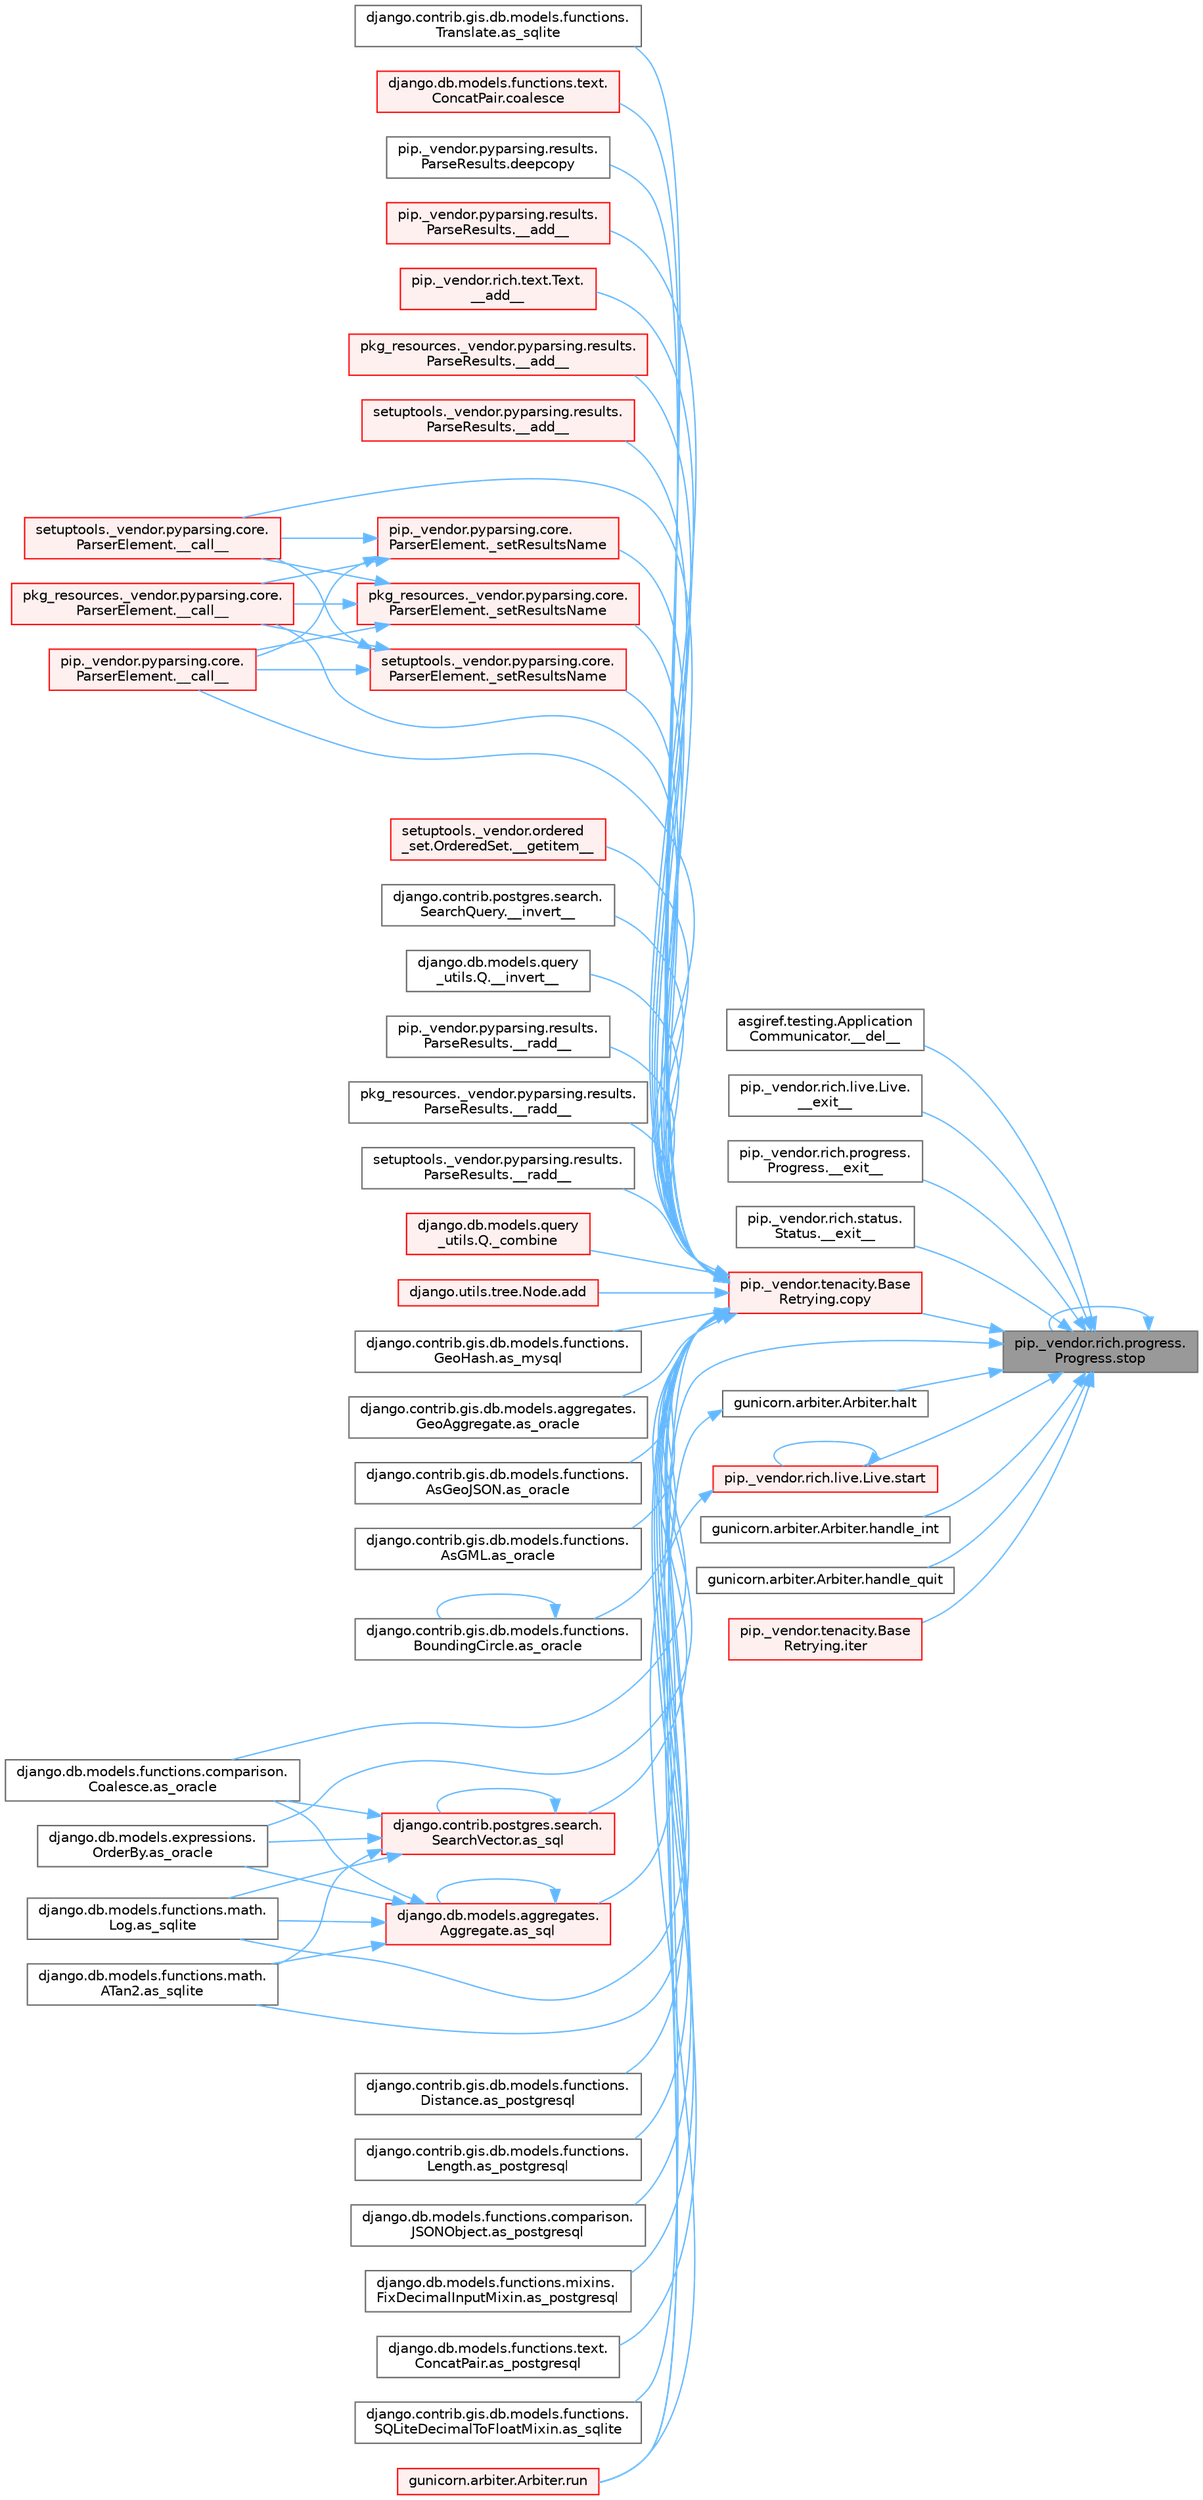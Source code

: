 digraph "pip._vendor.rich.progress.Progress.stop"
{
 // LATEX_PDF_SIZE
  bgcolor="transparent";
  edge [fontname=Helvetica,fontsize=10,labelfontname=Helvetica,labelfontsize=10];
  node [fontname=Helvetica,fontsize=10,shape=box,height=0.2,width=0.4];
  rankdir="RL";
  Node1 [id="Node000001",label="pip._vendor.rich.progress.\lProgress.stop",height=0.2,width=0.4,color="gray40", fillcolor="grey60", style="filled", fontcolor="black",tooltip=" "];
  Node1 -> Node2 [id="edge1_Node000001_Node000002",dir="back",color="steelblue1",style="solid",tooltip=" "];
  Node2 [id="Node000002",label="asgiref.testing.Application\lCommunicator.__del__",height=0.2,width=0.4,color="grey40", fillcolor="white", style="filled",URL="$classasgiref_1_1testing_1_1_application_communicator.html#ad1e7504202fc0e77462288ef0d24f12d",tooltip=" "];
  Node1 -> Node3 [id="edge2_Node000001_Node000003",dir="back",color="steelblue1",style="solid",tooltip=" "];
  Node3 [id="Node000003",label="pip._vendor.rich.live.Live.\l__exit__",height=0.2,width=0.4,color="grey40", fillcolor="white", style="filled",URL="$classpip_1_1__vendor_1_1rich_1_1live_1_1_live.html#ad2c0c523844059a1131851d7cab4fddb",tooltip=" "];
  Node1 -> Node4 [id="edge3_Node000001_Node000004",dir="back",color="steelblue1",style="solid",tooltip=" "];
  Node4 [id="Node000004",label="pip._vendor.rich.progress.\lProgress.__exit__",height=0.2,width=0.4,color="grey40", fillcolor="white", style="filled",URL="$classpip_1_1__vendor_1_1rich_1_1progress_1_1_progress.html#a5f5ac8f61763352a757bf03480233094",tooltip=" "];
  Node1 -> Node5 [id="edge4_Node000001_Node000005",dir="back",color="steelblue1",style="solid",tooltip=" "];
  Node5 [id="Node000005",label="pip._vendor.rich.status.\lStatus.__exit__",height=0.2,width=0.4,color="grey40", fillcolor="white", style="filled",URL="$classpip_1_1__vendor_1_1rich_1_1status_1_1_status.html#a460bb8d74c675078838735370c96324b",tooltip=" "];
  Node1 -> Node6 [id="edge5_Node000001_Node000006",dir="back",color="steelblue1",style="solid",tooltip=" "];
  Node6 [id="Node000006",label="pip._vendor.tenacity.Base\lRetrying.copy",height=0.2,width=0.4,color="red", fillcolor="#FFF0F0", style="filled",URL="$classpip_1_1__vendor_1_1tenacity_1_1_base_retrying.html#a3b3c595a4448cf55ebb3d1f3660bea88",tooltip=" "];
  Node6 -> Node7 [id="edge6_Node000006_Node000007",dir="back",color="steelblue1",style="solid",tooltip=" "];
  Node7 [id="Node000007",label="pip._vendor.pyparsing.results.\lParseResults.__add__",height=0.2,width=0.4,color="red", fillcolor="#FFF0F0", style="filled",URL="$classpip_1_1__vendor_1_1pyparsing_1_1results_1_1_parse_results.html#a3d042ec44a5277aec415d0527b3aa0f2",tooltip=" "];
  Node6 -> Node9 [id="edge7_Node000006_Node000009",dir="back",color="steelblue1",style="solid",tooltip=" "];
  Node9 [id="Node000009",label="pip._vendor.rich.text.Text.\l__add__",height=0.2,width=0.4,color="red", fillcolor="#FFF0F0", style="filled",URL="$classpip_1_1__vendor_1_1rich_1_1text_1_1_text.html#a53ddbcca645bcd523cc7875ede6a2691",tooltip=" "];
  Node6 -> Node10 [id="edge8_Node000006_Node000010",dir="back",color="steelblue1",style="solid",tooltip=" "];
  Node10 [id="Node000010",label="pkg_resources._vendor.pyparsing.results.\lParseResults.__add__",height=0.2,width=0.4,color="red", fillcolor="#FFF0F0", style="filled",URL="$classpkg__resources_1_1__vendor_1_1pyparsing_1_1results_1_1_parse_results.html#aac08c0df1060499bad944971ca3442b9",tooltip=" "];
  Node6 -> Node11 [id="edge9_Node000006_Node000011",dir="back",color="steelblue1",style="solid",tooltip=" "];
  Node11 [id="Node000011",label="setuptools._vendor.pyparsing.results.\lParseResults.__add__",height=0.2,width=0.4,color="red", fillcolor="#FFF0F0", style="filled",URL="$classsetuptools_1_1__vendor_1_1pyparsing_1_1results_1_1_parse_results.html#afddc4e6ba70870fb80a50fb1f12f43e3",tooltip=" "];
  Node6 -> Node12 [id="edge10_Node000006_Node000012",dir="back",color="steelblue1",style="solid",tooltip=" "];
  Node12 [id="Node000012",label="pip._vendor.pyparsing.core.\lParserElement.__call__",height=0.2,width=0.4,color="red", fillcolor="#FFF0F0", style="filled",URL="$classpip_1_1__vendor_1_1pyparsing_1_1core_1_1_parser_element.html#a2f5f22bc974026e007e59ad948002d7d",tooltip=" "];
  Node6 -> Node15 [id="edge11_Node000006_Node000015",dir="back",color="steelblue1",style="solid",tooltip=" "];
  Node15 [id="Node000015",label="pkg_resources._vendor.pyparsing.core.\lParserElement.__call__",height=0.2,width=0.4,color="red", fillcolor="#FFF0F0", style="filled",URL="$classpkg__resources_1_1__vendor_1_1pyparsing_1_1core_1_1_parser_element.html#afcbb17119d97bfa6d626db404fc46c5d",tooltip=" "];
  Node6 -> Node16 [id="edge12_Node000006_Node000016",dir="back",color="steelblue1",style="solid",tooltip=" "];
  Node16 [id="Node000016",label="setuptools._vendor.pyparsing.core.\lParserElement.__call__",height=0.2,width=0.4,color="red", fillcolor="#FFF0F0", style="filled",URL="$classsetuptools_1_1__vendor_1_1pyparsing_1_1core_1_1_parser_element.html#a28d20326a3f54e2777adc97073328291",tooltip=" "];
  Node6 -> Node17 [id="edge13_Node000006_Node000017",dir="back",color="steelblue1",style="solid",tooltip=" "];
  Node17 [id="Node000017",label="setuptools._vendor.ordered\l_set.OrderedSet.__getitem__",height=0.2,width=0.4,color="red", fillcolor="#FFF0F0", style="filled",URL="$classsetuptools_1_1__vendor_1_1ordered__set_1_1_ordered_set.html#aaa8657c0e85788ac2555cc46176b060c",tooltip=" "];
  Node6 -> Node143 [id="edge14_Node000006_Node000143",dir="back",color="steelblue1",style="solid",tooltip=" "];
  Node143 [id="Node000143",label="django.contrib.postgres.search.\lSearchQuery.__invert__",height=0.2,width=0.4,color="grey40", fillcolor="white", style="filled",URL="$classdjango_1_1contrib_1_1postgres_1_1search_1_1_search_query.html#ac6a7b74e22559ee2d0e348855bb3d42f",tooltip=" "];
  Node6 -> Node144 [id="edge15_Node000006_Node000144",dir="back",color="steelblue1",style="solid",tooltip=" "];
  Node144 [id="Node000144",label="django.db.models.query\l_utils.Q.__invert__",height=0.2,width=0.4,color="grey40", fillcolor="white", style="filled",URL="$classdjango_1_1db_1_1models_1_1query__utils_1_1_q.html#aaeda3970880cceb191cb640593f80bdf",tooltip=" "];
  Node6 -> Node145 [id="edge16_Node000006_Node000145",dir="back",color="steelblue1",style="solid",tooltip=" "];
  Node145 [id="Node000145",label="pip._vendor.pyparsing.results.\lParseResults.__radd__",height=0.2,width=0.4,color="grey40", fillcolor="white", style="filled",URL="$classpip_1_1__vendor_1_1pyparsing_1_1results_1_1_parse_results.html#afe7d2f27df6497e29cb2cfcd08d8dd40",tooltip=" "];
  Node6 -> Node146 [id="edge17_Node000006_Node000146",dir="back",color="steelblue1",style="solid",tooltip=" "];
  Node146 [id="Node000146",label="pkg_resources._vendor.pyparsing.results.\lParseResults.__radd__",height=0.2,width=0.4,color="grey40", fillcolor="white", style="filled",URL="$classpkg__resources_1_1__vendor_1_1pyparsing_1_1results_1_1_parse_results.html#a7a988886fbf5c1a9187986384e4df86a",tooltip=" "];
  Node6 -> Node147 [id="edge18_Node000006_Node000147",dir="back",color="steelblue1",style="solid",tooltip=" "];
  Node147 [id="Node000147",label="setuptools._vendor.pyparsing.results.\lParseResults.__radd__",height=0.2,width=0.4,color="grey40", fillcolor="white", style="filled",URL="$classsetuptools_1_1__vendor_1_1pyparsing_1_1results_1_1_parse_results.html#ae4ccddd5f7c4b56e755d4742bc029335",tooltip=" "];
  Node6 -> Node148 [id="edge19_Node000006_Node000148",dir="back",color="steelblue1",style="solid",tooltip=" "];
  Node148 [id="Node000148",label="django.db.models.query\l_utils.Q._combine",height=0.2,width=0.4,color="red", fillcolor="#FFF0F0", style="filled",URL="$classdjango_1_1db_1_1models_1_1query__utils_1_1_q.html#ade621b98231b73615e1aa3a726560c55",tooltip=" "];
  Node6 -> Node161 [id="edge20_Node000006_Node000161",dir="back",color="steelblue1",style="solid",tooltip=" "];
  Node161 [id="Node000161",label="pip._vendor.pyparsing.core.\lParserElement._setResultsName",height=0.2,width=0.4,color="red", fillcolor="#FFF0F0", style="filled",URL="$classpip_1_1__vendor_1_1pyparsing_1_1core_1_1_parser_element.html#a4682554ec6560cf3d1060cba60212b54",tooltip=" "];
  Node161 -> Node12 [id="edge21_Node000161_Node000012",dir="back",color="steelblue1",style="solid",tooltip=" "];
  Node161 -> Node15 [id="edge22_Node000161_Node000015",dir="back",color="steelblue1",style="solid",tooltip=" "];
  Node161 -> Node16 [id="edge23_Node000161_Node000016",dir="back",color="steelblue1",style="solid",tooltip=" "];
  Node6 -> Node165 [id="edge24_Node000006_Node000165",dir="back",color="steelblue1",style="solid",tooltip=" "];
  Node165 [id="Node000165",label="pkg_resources._vendor.pyparsing.core.\lParserElement._setResultsName",height=0.2,width=0.4,color="red", fillcolor="#FFF0F0", style="filled",URL="$classpkg__resources_1_1__vendor_1_1pyparsing_1_1core_1_1_parser_element.html#a84c9abb71474719f0beed3a171d4d031",tooltip=" "];
  Node165 -> Node12 [id="edge25_Node000165_Node000012",dir="back",color="steelblue1",style="solid",tooltip=" "];
  Node165 -> Node15 [id="edge26_Node000165_Node000015",dir="back",color="steelblue1",style="solid",tooltip=" "];
  Node165 -> Node16 [id="edge27_Node000165_Node000016",dir="back",color="steelblue1",style="solid",tooltip=" "];
  Node6 -> Node166 [id="edge28_Node000006_Node000166",dir="back",color="steelblue1",style="solid",tooltip=" "];
  Node166 [id="Node000166",label="setuptools._vendor.pyparsing.core.\lParserElement._setResultsName",height=0.2,width=0.4,color="red", fillcolor="#FFF0F0", style="filled",URL="$classsetuptools_1_1__vendor_1_1pyparsing_1_1core_1_1_parser_element.html#ad1c3dd5ac98b4103f6c2a679005e141b",tooltip=" "];
  Node166 -> Node12 [id="edge29_Node000166_Node000012",dir="back",color="steelblue1",style="solid",tooltip=" "];
  Node166 -> Node15 [id="edge30_Node000166_Node000015",dir="back",color="steelblue1",style="solid",tooltip=" "];
  Node166 -> Node16 [id="edge31_Node000166_Node000016",dir="back",color="steelblue1",style="solid",tooltip=" "];
  Node6 -> Node167 [id="edge32_Node000006_Node000167",dir="back",color="steelblue1",style="solid",tooltip=" "];
  Node167 [id="Node000167",label="django.utils.tree.Node.add",height=0.2,width=0.4,color="red", fillcolor="#FFF0F0", style="filled",URL="$classdjango_1_1utils_1_1tree_1_1_node.html#a2c883d105b5c9cfd32bff72c7469f18c",tooltip=" "];
  Node6 -> Node303 [id="edge33_Node000006_Node000303",dir="back",color="steelblue1",style="solid",tooltip=" "];
  Node303 [id="Node000303",label="django.contrib.gis.db.models.functions.\lGeoHash.as_mysql",height=0.2,width=0.4,color="grey40", fillcolor="white", style="filled",URL="$classdjango_1_1contrib_1_1gis_1_1db_1_1models_1_1functions_1_1_geo_hash.html#a68a859b5c99e8450f6a4df79ef08fd89",tooltip=" "];
  Node6 -> Node304 [id="edge34_Node000006_Node000304",dir="back",color="steelblue1",style="solid",tooltip=" "];
  Node304 [id="Node000304",label="django.contrib.gis.db.models.aggregates.\lGeoAggregate.as_oracle",height=0.2,width=0.4,color="grey40", fillcolor="white", style="filled",URL="$classdjango_1_1contrib_1_1gis_1_1db_1_1models_1_1aggregates_1_1_geo_aggregate.html#a537ce307d50a80a372c22e07a9f25fa6",tooltip=" "];
  Node6 -> Node305 [id="edge35_Node000006_Node000305",dir="back",color="steelblue1",style="solid",tooltip=" "];
  Node305 [id="Node000305",label="django.contrib.gis.db.models.functions.\lAsGeoJSON.as_oracle",height=0.2,width=0.4,color="grey40", fillcolor="white", style="filled",URL="$classdjango_1_1contrib_1_1gis_1_1db_1_1models_1_1functions_1_1_as_geo_j_s_o_n.html#ae6e5acc7a92749f69dc7b18a973ffaae",tooltip=" "];
  Node6 -> Node306 [id="edge36_Node000006_Node000306",dir="back",color="steelblue1",style="solid",tooltip=" "];
  Node306 [id="Node000306",label="django.contrib.gis.db.models.functions.\lAsGML.as_oracle",height=0.2,width=0.4,color="grey40", fillcolor="white", style="filled",URL="$classdjango_1_1contrib_1_1gis_1_1db_1_1models_1_1functions_1_1_as_g_m_l.html#a0a70238d2ad8f058ef86dbfc6e8f3566",tooltip=" "];
  Node6 -> Node307 [id="edge37_Node000006_Node000307",dir="back",color="steelblue1",style="solid",tooltip=" "];
  Node307 [id="Node000307",label="django.contrib.gis.db.models.functions.\lBoundingCircle.as_oracle",height=0.2,width=0.4,color="grey40", fillcolor="white", style="filled",URL="$classdjango_1_1contrib_1_1gis_1_1db_1_1models_1_1functions_1_1_bounding_circle.html#a63203e27009441455a424b3a41593cd6",tooltip=" "];
  Node307 -> Node307 [id="edge38_Node000307_Node000307",dir="back",color="steelblue1",style="solid",tooltip=" "];
  Node6 -> Node308 [id="edge39_Node000006_Node000308",dir="back",color="steelblue1",style="solid",tooltip=" "];
  Node308 [id="Node000308",label="django.db.models.expressions.\lOrderBy.as_oracle",height=0.2,width=0.4,color="grey40", fillcolor="white", style="filled",URL="$classdjango_1_1db_1_1models_1_1expressions_1_1_order_by.html#af9b6ede9b0df85d6bcf54f983b3a8f6a",tooltip=" "];
  Node6 -> Node309 [id="edge40_Node000006_Node000309",dir="back",color="steelblue1",style="solid",tooltip=" "];
  Node309 [id="Node000309",label="django.db.models.functions.comparison.\lCoalesce.as_oracle",height=0.2,width=0.4,color="grey40", fillcolor="white", style="filled",URL="$classdjango_1_1db_1_1models_1_1functions_1_1comparison_1_1_coalesce.html#a1bbeea180ef3ef4d8ba5d51d33d6ef85",tooltip=" "];
  Node6 -> Node310 [id="edge41_Node000006_Node000310",dir="back",color="steelblue1",style="solid",tooltip=" "];
  Node310 [id="Node000310",label="django.contrib.gis.db.models.functions.\lDistance.as_postgresql",height=0.2,width=0.4,color="grey40", fillcolor="white", style="filled",URL="$classdjango_1_1contrib_1_1gis_1_1db_1_1models_1_1functions_1_1_distance.html#aa3844ad184f636fc69dec6e4ec51bce5",tooltip=" "];
  Node6 -> Node311 [id="edge42_Node000006_Node000311",dir="back",color="steelblue1",style="solid",tooltip=" "];
  Node311 [id="Node000311",label="django.contrib.gis.db.models.functions.\lLength.as_postgresql",height=0.2,width=0.4,color="grey40", fillcolor="white", style="filled",URL="$classdjango_1_1contrib_1_1gis_1_1db_1_1models_1_1functions_1_1_length.html#a32b7fc6b989a562d19b2ef3ea8a4d5aa",tooltip=" "];
  Node6 -> Node312 [id="edge43_Node000006_Node000312",dir="back",color="steelblue1",style="solid",tooltip=" "];
  Node312 [id="Node000312",label="django.db.models.functions.comparison.\lJSONObject.as_postgresql",height=0.2,width=0.4,color="grey40", fillcolor="white", style="filled",URL="$classdjango_1_1db_1_1models_1_1functions_1_1comparison_1_1_j_s_o_n_object.html#a43063faf2ecdd6c9dd3b5cae48336fac",tooltip=" "];
  Node6 -> Node313 [id="edge44_Node000006_Node000313",dir="back",color="steelblue1",style="solid",tooltip=" "];
  Node313 [id="Node000313",label="django.db.models.functions.mixins.\lFixDecimalInputMixin.as_postgresql",height=0.2,width=0.4,color="grey40", fillcolor="white", style="filled",URL="$classdjango_1_1db_1_1models_1_1functions_1_1mixins_1_1_fix_decimal_input_mixin.html#a064b38a679e55776f87518bc24a2f4a0",tooltip=" "];
  Node6 -> Node314 [id="edge45_Node000006_Node000314",dir="back",color="steelblue1",style="solid",tooltip=" "];
  Node314 [id="Node000314",label="django.db.models.functions.text.\lConcatPair.as_postgresql",height=0.2,width=0.4,color="grey40", fillcolor="white", style="filled",URL="$classdjango_1_1db_1_1models_1_1functions_1_1text_1_1_concat_pair.html#a8880d9c18439ef9091fa52b5121689db",tooltip=" "];
  Node6 -> Node315 [id="edge46_Node000006_Node000315",dir="back",color="steelblue1",style="solid",tooltip=" "];
  Node315 [id="Node000315",label="django.contrib.postgres.search.\lSearchVector.as_sql",height=0.2,width=0.4,color="red", fillcolor="#FFF0F0", style="filled",URL="$classdjango_1_1contrib_1_1postgres_1_1search_1_1_search_vector.html#a05812851011102db0b0966e4853bb77a",tooltip=" "];
  Node315 -> Node308 [id="edge47_Node000315_Node000308",dir="back",color="steelblue1",style="solid",tooltip=" "];
  Node315 -> Node309 [id="edge48_Node000315_Node000309",dir="back",color="steelblue1",style="solid",tooltip=" "];
  Node315 -> Node315 [id="edge49_Node000315_Node000315",dir="back",color="steelblue1",style="solid",tooltip=" "];
  Node315 -> Node332 [id="edge50_Node000315_Node000332",dir="back",color="steelblue1",style="solid",tooltip=" "];
  Node332 [id="Node000332",label="django.db.models.functions.math.\lATan2.as_sqlite",height=0.2,width=0.4,color="grey40", fillcolor="white", style="filled",URL="$classdjango_1_1db_1_1models_1_1functions_1_1math_1_1_a_tan2.html#ac343d11000341dfc431de19f416ea4b6",tooltip=" "];
  Node315 -> Node333 [id="edge51_Node000315_Node000333",dir="back",color="steelblue1",style="solid",tooltip=" "];
  Node333 [id="Node000333",label="django.db.models.functions.math.\lLog.as_sqlite",height=0.2,width=0.4,color="grey40", fillcolor="white", style="filled",URL="$classdjango_1_1db_1_1models_1_1functions_1_1math_1_1_log.html#afcc146563033738d87dd1dc17d005111",tooltip=" "];
  Node6 -> Node342 [id="edge52_Node000006_Node000342",dir="back",color="steelblue1",style="solid",tooltip=" "];
  Node342 [id="Node000342",label="django.db.models.aggregates.\lAggregate.as_sql",height=0.2,width=0.4,color="red", fillcolor="#FFF0F0", style="filled",URL="$classdjango_1_1db_1_1models_1_1aggregates_1_1_aggregate.html#aeb213202f480fabf5956d513efab08d6",tooltip=" "];
  Node342 -> Node308 [id="edge53_Node000342_Node000308",dir="back",color="steelblue1",style="solid",tooltip=" "];
  Node342 -> Node309 [id="edge54_Node000342_Node000309",dir="back",color="steelblue1",style="solid",tooltip=" "];
  Node342 -> Node342 [id="edge55_Node000342_Node000342",dir="back",color="steelblue1",style="solid",tooltip=" "];
  Node342 -> Node332 [id="edge56_Node000342_Node000332",dir="back",color="steelblue1",style="solid",tooltip=" "];
  Node342 -> Node333 [id="edge57_Node000342_Node000333",dir="back",color="steelblue1",style="solid",tooltip=" "];
  Node6 -> Node343 [id="edge58_Node000006_Node000343",dir="back",color="steelblue1",style="solid",tooltip=" "];
  Node343 [id="Node000343",label="django.contrib.gis.db.models.functions.\lSQLiteDecimalToFloatMixin.as_sqlite",height=0.2,width=0.4,color="grey40", fillcolor="white", style="filled",URL="$classdjango_1_1contrib_1_1gis_1_1db_1_1models_1_1functions_1_1_s_q_lite_decimal_to_float_mixin.html#a81cb088d1d2ec14ec886090dc7a8d837",tooltip=" "];
  Node6 -> Node344 [id="edge59_Node000006_Node000344",dir="back",color="steelblue1",style="solid",tooltip=" "];
  Node344 [id="Node000344",label="django.contrib.gis.db.models.functions.\lTranslate.as_sqlite",height=0.2,width=0.4,color="grey40", fillcolor="white", style="filled",URL="$classdjango_1_1contrib_1_1gis_1_1db_1_1models_1_1functions_1_1_translate.html#affb203af954caae1005ba723fcb3e2a4",tooltip=" "];
  Node6 -> Node332 [id="edge60_Node000006_Node000332",dir="back",color="steelblue1",style="solid",tooltip=" "];
  Node6 -> Node333 [id="edge61_Node000006_Node000333",dir="back",color="steelblue1",style="solid",tooltip=" "];
  Node6 -> Node345 [id="edge62_Node000006_Node000345",dir="back",color="steelblue1",style="solid",tooltip=" "];
  Node345 [id="Node000345",label="django.db.models.functions.text.\lConcatPair.coalesce",height=0.2,width=0.4,color="red", fillcolor="#FFF0F0", style="filled",URL="$classdjango_1_1db_1_1models_1_1functions_1_1text_1_1_concat_pair.html#a0db21e692942ec3668ea8be83e6914e1",tooltip=" "];
  Node6 -> Node347 [id="edge63_Node000006_Node000347",dir="back",color="steelblue1",style="solid",tooltip=" "];
  Node347 [id="Node000347",label="pip._vendor.pyparsing.results.\lParseResults.deepcopy",height=0.2,width=0.4,color="grey40", fillcolor="white", style="filled",URL="$classpip_1_1__vendor_1_1pyparsing_1_1results_1_1_parse_results.html#adabe58287f8001ce7e5eb94594c0f4c8",tooltip=" "];
  Node1 -> Node1425 [id="edge64_Node000001_Node001425",dir="back",color="steelblue1",style="solid",tooltip=" "];
  Node1425 [id="Node001425",label="gunicorn.arbiter.Arbiter.halt",height=0.2,width=0.4,color="grey40", fillcolor="white", style="filled",URL="$classgunicorn_1_1arbiter_1_1_arbiter.html#a8c96a567bd668d560500593a6681b98c",tooltip=" "];
  Node1425 -> Node1410 [id="edge65_Node001425_Node001410",dir="back",color="steelblue1",style="solid",tooltip=" "];
  Node1410 [id="Node001410",label="gunicorn.arbiter.Arbiter.run",height=0.2,width=0.4,color="red", fillcolor="#FFF0F0", style="filled",URL="$classgunicorn_1_1arbiter_1_1_arbiter.html#a690c034511f5f267e7da7478590701a9",tooltip=" "];
  Node1 -> Node1426 [id="edge66_Node000001_Node001426",dir="back",color="steelblue1",style="solid",tooltip=" "];
  Node1426 [id="Node001426",label="gunicorn.arbiter.Arbiter.handle_int",height=0.2,width=0.4,color="grey40", fillcolor="white", style="filled",URL="$classgunicorn_1_1arbiter_1_1_arbiter.html#af28faca7ba4e88bd592ff3fe9c8b672c",tooltip=" "];
  Node1 -> Node1427 [id="edge67_Node000001_Node001427",dir="back",color="steelblue1",style="solid",tooltip=" "];
  Node1427 [id="Node001427",label="gunicorn.arbiter.Arbiter.handle_quit",height=0.2,width=0.4,color="grey40", fillcolor="white", style="filled",URL="$classgunicorn_1_1arbiter_1_1_arbiter.html#a6a84655bcb7e779c1f442986b1e854df",tooltip=" "];
  Node1 -> Node1428 [id="edge68_Node000001_Node001428",dir="back",color="steelblue1",style="solid",tooltip=" "];
  Node1428 [id="Node001428",label="pip._vendor.tenacity.Base\lRetrying.iter",height=0.2,width=0.4,color="red", fillcolor="#FFF0F0", style="filled",URL="$classpip_1_1__vendor_1_1tenacity_1_1_base_retrying.html#a5606e1522961712b7e8693caf58a4d9c",tooltip=" "];
  Node1 -> Node1410 [id="edge69_Node000001_Node001410",dir="back",color="steelblue1",style="solid",tooltip=" "];
  Node1 -> Node1397 [id="edge70_Node000001_Node001397",dir="back",color="steelblue1",style="solid",tooltip=" "];
  Node1397 [id="Node001397",label="pip._vendor.rich.live.Live.start",height=0.2,width=0.4,color="red", fillcolor="#FFF0F0", style="filled",URL="$classpip_1_1__vendor_1_1rich_1_1live_1_1_live.html#a7216ec35a1494a83ed749407ef4e0c40",tooltip=" "];
  Node1397 -> Node1410 [id="edge71_Node001397_Node001410",dir="back",color="steelblue1",style="solid",tooltip=" "];
  Node1397 -> Node1397 [id="edge72_Node001397_Node001397",dir="back",color="steelblue1",style="solid",tooltip=" "];
  Node1 -> Node1 [id="edge73_Node000001_Node000001",dir="back",color="steelblue1",style="solid",tooltip=" "];
}
